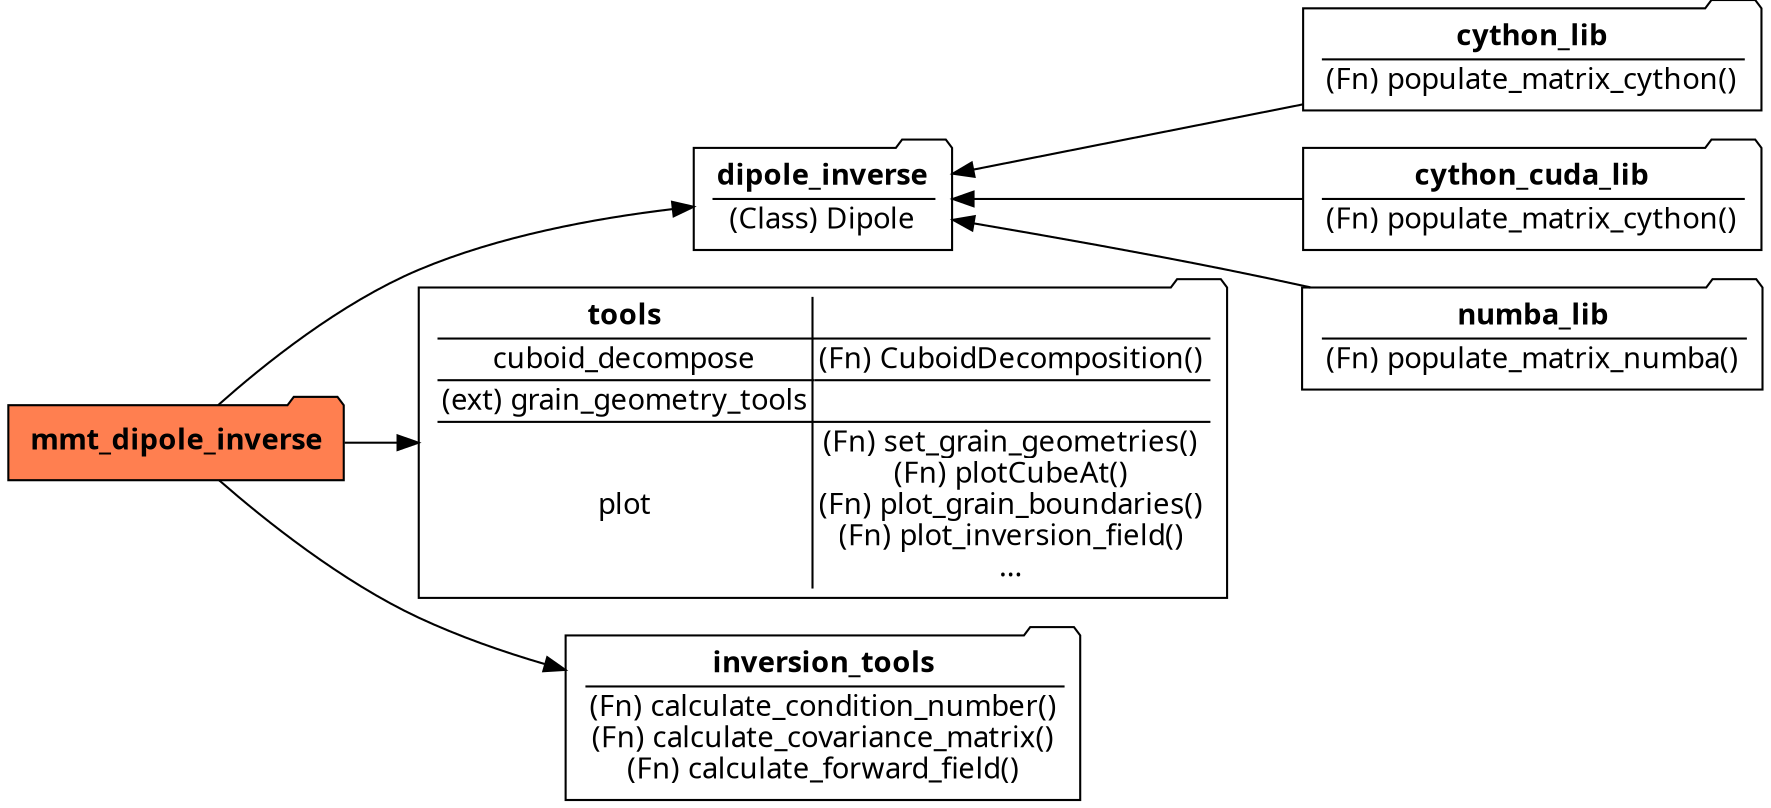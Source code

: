 digraph "packages" {
    node [shape=folder fontname=FiraMono]
    mmt_dpinv [style=filled fillcolor=coral label=<
        <TABLE BORDER="0" CELLBORDER="0" CELLSPACING="0">
            <TR><TD><B>mmt_dipole_inverse</B></TD></TR>
        </TABLE>>];
    dpinv [label=<
        <TABLE BORDER="0" CELLBORDER="0" ROWS="*" CELLSPACING="1">
            <TR><TD><B>dipole_inverse</B></TD></TR>
            <TR><TD>(Class) Dipole</TD></TR>
        </TABLE>>];
    clib [label=<
        <TABLE BORDER="0" CELLBORDER="0" ROWS="*" COLUMNS="*" CELLSPACING="1">
            <TR><TD><B>cython_lib</B></TD></TR>
            <TR><TD>(Fn) populate_matrix_cython()</TD></TR>
        </TABLE>>];
    cclib [label=<
        <TABLE BORDER="0" CELLBORDER="0" ROWS="*" COLUMNS="*" CELLSPACING="1">
            <TR><TD><B>cython_cuda_lib</B></TD></TR>
            <TR><TD>(Fn) populate_matrix_cython()</TD></TR>
        </TABLE>>];
    nlib [label=<
        <TABLE BORDER="0" CELLBORDER="0" ROWS="*" COLUMNS="*" CELLSPACING="1">
            <TR><TD><B>numba_lib</B></TD></TR>
            <TR><TD>(Fn) populate_matrix_numba()</TD></TR>
        </TABLE>>];
    tools [label=<
        <TABLE BORDER="0" CELLBORDER="0" ROWS="*" COLUMNS="*" CELLSPACING="1">
            <TR><TD><B>tools</B></TD></TR>
            <TR>
              <TD>cuboid_decompose</TD>
              <TD>(Fn) CuboidDecomposition()</TD>
            </TR>
            <TR><TD>(ext) grain_geometry_tools</TD></TR>
            <TR>
              <TD>plot</TD>
              <TD>(Fn) set_grain_geometries()<BR/>(Fn) plotCubeAt()<BR/>(Fn) plot_grain_boundaries()<BR/>(Fn) plot_inversion_field()<BR/>...</TD>
            </TR>
        </TABLE>>];
    invtools [label=<
        <TABLE BORDER="0" CELLBORDER="0" ROWS="*" COLUMNS="*" CELLSPACING="1">
            <TR><TD><B>inversion_tools</B></TD></TR>
            <TR><TD>(Fn) calculate_condition_number()<BR/>(Fn) calculate_covariance_matrix()<BR/>(Fn) calculate_forward_field()</TD></TR>
        </TABLE>>];
    rankdir=LR;
    mmt_dpinv -> dpinv;
    mmt_dpinv -> invtools;
    mmt_dpinv -> tools;
    dpinv -> {clib,cclib,nlib} [dir=back];
}
